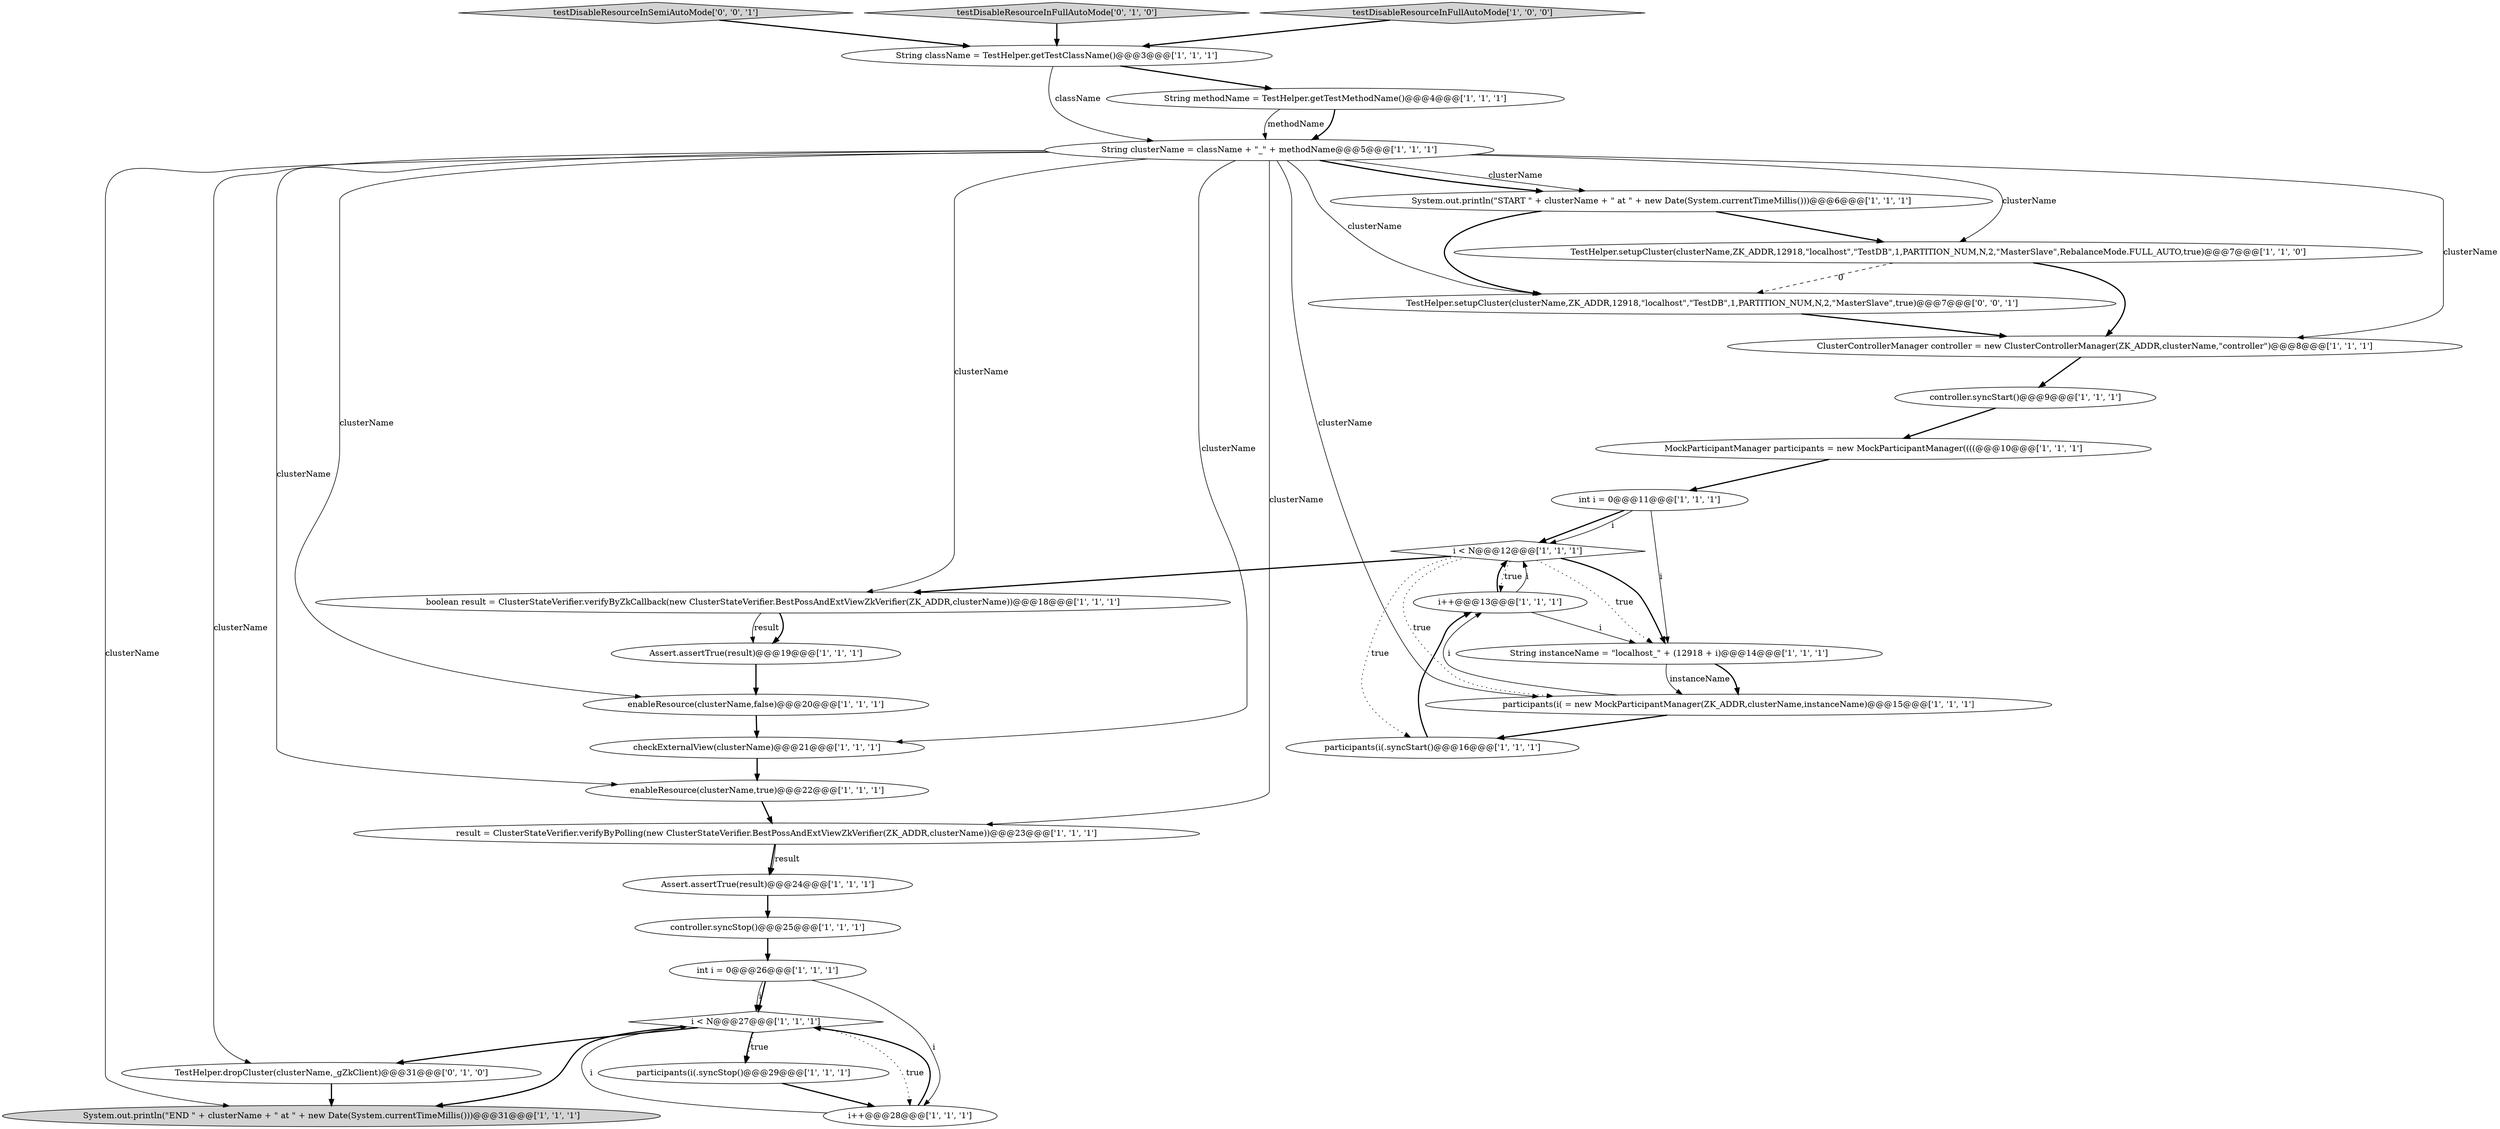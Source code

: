 digraph {
31 [style = filled, label = "testDisableResourceInSemiAutoMode['0', '0', '1']", fillcolor = lightgray, shape = diamond image = "AAA0AAABBB3BBB"];
2 [style = filled, label = "checkExternalView(clusterName)@@@21@@@['1', '1', '1']", fillcolor = white, shape = ellipse image = "AAA0AAABBB1BBB"];
14 [style = filled, label = "i < N@@@27@@@['1', '1', '1']", fillcolor = white, shape = diamond image = "AAA0AAABBB1BBB"];
4 [style = filled, label = "int i = 0@@@26@@@['1', '1', '1']", fillcolor = white, shape = ellipse image = "AAA0AAABBB1BBB"];
5 [style = filled, label = "int i = 0@@@11@@@['1', '1', '1']", fillcolor = white, shape = ellipse image = "AAA0AAABBB1BBB"];
22 [style = filled, label = "enableResource(clusterName,false)@@@20@@@['1', '1', '1']", fillcolor = white, shape = ellipse image = "AAA0AAABBB1BBB"];
28 [style = filled, label = "TestHelper.dropCluster(clusterName,_gZkClient)@@@31@@@['0', '1', '0']", fillcolor = white, shape = ellipse image = "AAA1AAABBB2BBB"];
19 [style = filled, label = "String clusterName = className + \"_\" + methodName@@@5@@@['1', '1', '1']", fillcolor = white, shape = ellipse image = "AAA0AAABBB1BBB"];
6 [style = filled, label = "i++@@@13@@@['1', '1', '1']", fillcolor = white, shape = ellipse image = "AAA0AAABBB1BBB"];
0 [style = filled, label = "participants(i(.syncStart()@@@16@@@['1', '1', '1']", fillcolor = white, shape = ellipse image = "AAA0AAABBB1BBB"];
25 [style = filled, label = "participants(i(.syncStop()@@@29@@@['1', '1', '1']", fillcolor = white, shape = ellipse image = "AAA0AAABBB1BBB"];
13 [style = filled, label = "controller.syncStop()@@@25@@@['1', '1', '1']", fillcolor = white, shape = ellipse image = "AAA0AAABBB1BBB"];
21 [style = filled, label = "String methodName = TestHelper.getTestMethodName()@@@4@@@['1', '1', '1']", fillcolor = white, shape = ellipse image = "AAA0AAABBB1BBB"];
23 [style = filled, label = "System.out.println(\"END \" + clusterName + \" at \" + new Date(System.currentTimeMillis()))@@@31@@@['1', '1', '1']", fillcolor = lightgray, shape = ellipse image = "AAA0AAABBB1BBB"];
30 [style = filled, label = "TestHelper.setupCluster(clusterName,ZK_ADDR,12918,\"localhost\",\"TestDB\",1,PARTITION_NUM,N,2,\"MasterSlave\",true)@@@7@@@['0', '0', '1']", fillcolor = white, shape = ellipse image = "AAA0AAABBB3BBB"];
24 [style = filled, label = "ClusterControllerManager controller = new ClusterControllerManager(ZK_ADDR,clusterName,\"controller\")@@@8@@@['1', '1', '1']", fillcolor = white, shape = ellipse image = "AAA0AAABBB1BBB"];
7 [style = filled, label = "i < N@@@12@@@['1', '1', '1']", fillcolor = white, shape = diamond image = "AAA0AAABBB1BBB"];
16 [style = filled, label = "boolean result = ClusterStateVerifier.verifyByZkCallback(new ClusterStateVerifier.BestPossAndExtViewZkVerifier(ZK_ADDR,clusterName))@@@18@@@['1', '1', '1']", fillcolor = white, shape = ellipse image = "AAA0AAABBB1BBB"];
27 [style = filled, label = "String instanceName = \"localhost_\" + (12918 + i)@@@14@@@['1', '1', '1']", fillcolor = white, shape = ellipse image = "AAA0AAABBB1BBB"];
29 [style = filled, label = "testDisableResourceInFullAutoMode['0', '1', '0']", fillcolor = lightgray, shape = diamond image = "AAA0AAABBB2BBB"];
20 [style = filled, label = "enableResource(clusterName,true)@@@22@@@['1', '1', '1']", fillcolor = white, shape = ellipse image = "AAA0AAABBB1BBB"];
17 [style = filled, label = "participants(i( = new MockParticipantManager(ZK_ADDR,clusterName,instanceName)@@@15@@@['1', '1', '1']", fillcolor = white, shape = ellipse image = "AAA0AAABBB1BBB"];
15 [style = filled, label = "MockParticipantManager participants = new MockParticipantManager((((@@@10@@@['1', '1', '1']", fillcolor = white, shape = ellipse image = "AAA0AAABBB1BBB"];
1 [style = filled, label = "controller.syncStart()@@@9@@@['1', '1', '1']", fillcolor = white, shape = ellipse image = "AAA0AAABBB1BBB"];
26 [style = filled, label = "TestHelper.setupCluster(clusterName,ZK_ADDR,12918,\"localhost\",\"TestDB\",1,PARTITION_NUM,N,2,\"MasterSlave\",RebalanceMode.FULL_AUTO,true)@@@7@@@['1', '1', '0']", fillcolor = white, shape = ellipse image = "AAA0AAABBB1BBB"];
10 [style = filled, label = "Assert.assertTrue(result)@@@19@@@['1', '1', '1']", fillcolor = white, shape = ellipse image = "AAA0AAABBB1BBB"];
3 [style = filled, label = "result = ClusterStateVerifier.verifyByPolling(new ClusterStateVerifier.BestPossAndExtViewZkVerifier(ZK_ADDR,clusterName))@@@23@@@['1', '1', '1']", fillcolor = white, shape = ellipse image = "AAA0AAABBB1BBB"];
18 [style = filled, label = "i++@@@28@@@['1', '1', '1']", fillcolor = white, shape = ellipse image = "AAA0AAABBB1BBB"];
8 [style = filled, label = "testDisableResourceInFullAutoMode['1', '0', '0']", fillcolor = lightgray, shape = diamond image = "AAA0AAABBB1BBB"];
12 [style = filled, label = "System.out.println(\"START \" + clusterName + \" at \" + new Date(System.currentTimeMillis()))@@@6@@@['1', '1', '1']", fillcolor = white, shape = ellipse image = "AAA0AAABBB1BBB"];
9 [style = filled, label = "String className = TestHelper.getTestClassName()@@@3@@@['1', '1', '1']", fillcolor = white, shape = ellipse image = "AAA0AAABBB1BBB"];
11 [style = filled, label = "Assert.assertTrue(result)@@@24@@@['1', '1', '1']", fillcolor = white, shape = ellipse image = "AAA0AAABBB1BBB"];
0->6 [style = bold, label=""];
12->26 [style = bold, label=""];
22->2 [style = bold, label=""];
29->9 [style = bold, label=""];
26->24 [style = bold, label=""];
4->14 [style = solid, label="i"];
17->6 [style = solid, label="i"];
20->3 [style = bold, label=""];
3->11 [style = bold, label=""];
5->7 [style = bold, label=""];
8->9 [style = bold, label=""];
13->4 [style = bold, label=""];
5->7 [style = solid, label="i"];
27->17 [style = solid, label="instanceName"];
7->17 [style = dotted, label="true"];
19->20 [style = solid, label="clusterName"];
14->18 [style = dotted, label="true"];
4->18 [style = solid, label="i"];
31->9 [style = bold, label=""];
9->19 [style = solid, label="className"];
7->16 [style = bold, label=""];
19->3 [style = solid, label="clusterName"];
6->7 [style = solid, label="i"];
28->23 [style = bold, label=""];
9->21 [style = bold, label=""];
25->18 [style = bold, label=""];
7->27 [style = dotted, label="true"];
16->10 [style = bold, label=""];
12->30 [style = bold, label=""];
19->22 [style = solid, label="clusterName"];
7->6 [style = dotted, label="true"];
24->1 [style = bold, label=""];
14->28 [style = bold, label=""];
19->24 [style = solid, label="clusterName"];
19->28 [style = solid, label="clusterName"];
10->22 [style = bold, label=""];
21->19 [style = bold, label=""];
19->12 [style = solid, label="clusterName"];
19->26 [style = solid, label="clusterName"];
14->25 [style = dotted, label="true"];
27->17 [style = bold, label=""];
2->20 [style = bold, label=""];
15->5 [style = bold, label=""];
11->13 [style = bold, label=""];
1->15 [style = bold, label=""];
16->10 [style = solid, label="result"];
14->25 [style = bold, label=""];
4->14 [style = bold, label=""];
14->23 [style = bold, label=""];
5->27 [style = solid, label="i"];
7->0 [style = dotted, label="true"];
19->2 [style = solid, label="clusterName"];
19->16 [style = solid, label="clusterName"];
6->7 [style = bold, label=""];
18->14 [style = bold, label=""];
3->11 [style = solid, label="result"];
18->14 [style = solid, label="i"];
19->12 [style = bold, label=""];
30->24 [style = bold, label=""];
19->17 [style = solid, label="clusterName"];
17->0 [style = bold, label=""];
21->19 [style = solid, label="methodName"];
7->27 [style = bold, label=""];
26->30 [style = dashed, label="0"];
6->27 [style = solid, label="i"];
19->30 [style = solid, label="clusterName"];
19->23 [style = solid, label="clusterName"];
}
